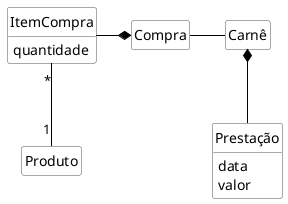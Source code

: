 @startuml mod03ima06
hide circle
hide methods
hide empty members

skinparam class {
    BackgroundColor White
    ArrowColor Black
    BorderColor #505050
}
allow_mixing
skinparam ClassAttributeIconSize 0
class "Prestação" as pr 
pr :  data
pr :  valor 
class "Carnê" as ca 
class "Compra" as co 
class "ItemCompra" as it 
it :  quantidade 
class "Produto" as po
pr -up-* ca 
ca -left- co
co *-left- it
it "*"--"1" po
@enduml